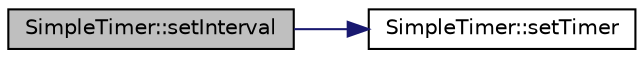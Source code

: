 digraph "SimpleTimer::setInterval"
{
 // LATEX_PDF_SIZE
  edge [fontname="Helvetica",fontsize="10",labelfontname="Helvetica",labelfontsize="10"];
  node [fontname="Helvetica",fontsize="10",shape=record];
  rankdir="LR";
  Node1 [label="SimpleTimer::setInterval",height=0.2,width=0.4,color="black", fillcolor="grey75", style="filled", fontcolor="black",tooltip=" "];
  Node1 -> Node2 [color="midnightblue",fontsize="10",style="solid",fontname="Helvetica"];
  Node2 [label="SimpleTimer::setTimer",height=0.2,width=0.4,color="black", fillcolor="white", style="filled",URL="$df/d7d/class_simple_timer.html#a9296b4588c1e97f468dd5fae0f31d0be",tooltip=" "];
}
